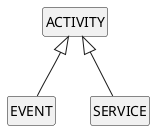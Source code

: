 @startuml

class ACTIVITY

class EVENT
class SERVICE

EVENT -up-|> ACTIVITY
SERVICE -up-|> ACTIVITY

hide circle
hide methods
hide fields

@enduml